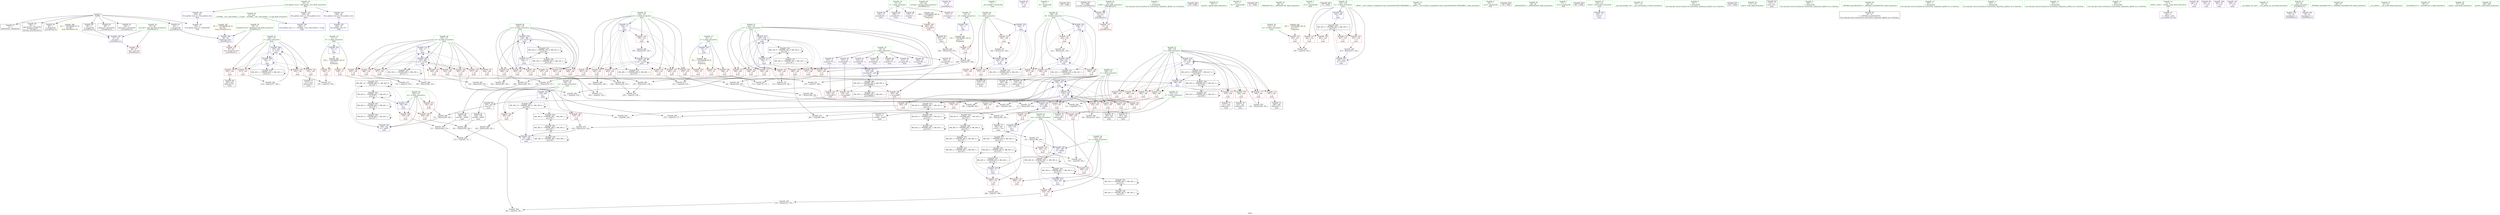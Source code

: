digraph "SVFG" {
	label="SVFG";

	Node0x5635e22a5810 [shape=record,color=grey,label="{NodeID: 0\nNullPtr}"];
	Node0x5635e22a5810 -> Node0x5635e22da4e0[style=solid];
	Node0x5635e22a5810 -> Node0x5635e22da5b0[style=solid];
	Node0x5635e22a5810 -> Node0x5635e22da680[style=solid];
	Node0x5635e22a5810 -> Node0x5635e22da750[style=solid];
	Node0x5635e22a5810 -> Node0x5635e22da820[style=solid];
	Node0x5635e22a5810 -> Node0x5635e22da8f0[style=solid];
	Node0x5635e22a5810 -> Node0x5635e22da9c0[style=solid];
	Node0x5635e22a5810 -> Node0x5635e22dc8d0[style=solid];
	Node0x5635e22e9140 [shape=record,color=grey,label="{NodeID: 277\n307 = Binary(306, 305, )\n}"];
	Node0x5635e22e9140 -> Node0x5635e22ddbb0[style=solid];
	Node0x5635e22dc630 [shape=record,color=blue,label="{NodeID: 194\n15\<--11\nd\<--\nGlob }"];
	Node0x5635e22dc630 -> Node0x5635e2314250[style=dashed];
	Node0x5635e22d9fd0 [shape=record,color=red,label="{NodeID: 111\n236\<--13\n\<--w\nmain\n}"];
	Node0x5635e22d9fd0 -> Node0x5635e22ec8c0[style=solid];
	Node0x5635e22b9e20 [shape=record,color=green,label="{NodeID: 28\n65\<--66\nref.tmp\<--ref.tmp_field_insensitive\n_Z3strB5cxx11i\n}"];
	Node0x5635e22ebb40 [shape=record,color=grey,label="{NodeID: 305\n259 = cmp(255, 258, )\n}"];
	Node0x5635e22ddd50 [shape=record,color=blue,label="{NodeID: 222\n146\<--331\nm\<--add75\nmain\n}"];
	Node0x5635e22ddd50 -> Node0x5635e22fb370[style=dashed];
	Node0x5635e22df7a0 [shape=record,color=red,label="{NodeID: 139\n285\<--134\n\<--y2\nmain\n}"];
	Node0x5635e22df7a0 -> Node0x5635e22eb6c0[style=solid];
	Node0x5635e22da450 [shape=record,color=green,label="{NodeID: 56\n31\<--424\n_GLOBAL__sub_I_Burunduk1_1_0.cpp\<--_GLOBAL__sub_I_Burunduk1_1_0.cpp_field_insensitive\n}"];
	Node0x5635e22da450 -> Node0x5635e22dc7d0[style=solid];
	Node0x5635e22fd570 [shape=record,color=black,label="{NodeID: 333\nMR_26V_2 = PHI(MR_26V_4, MR_26V_1, )\npts\{133 \}\n}"];
	Node0x5635e22fd570 -> Node0x5635e22dd390[style=dashed];
	Node0x5635e22e0e60 [shape=record,color=red,label="{NodeID: 167\n330\<--146\n\<--m\nmain\n}"];
	Node0x5635e22e0e60 -> Node0x5635e22e83c0[style=solid];
	Node0x5635e22dbad0 [shape=record,color=purple,label="{NodeID: 84\n74\<--8\n\<--.str\n_Z3strB5cxx11i\n}"];
	Node0x5635e22cc8e0 [shape=record,color=green,label="{NodeID: 1\n7\<--1\n__dso_handle\<--dummyObj\nGlob }"];
	Node0x5635e22e92c0 [shape=record,color=grey,label="{NodeID: 278\n354 = Binary(353, 355, )\n}"];
	Node0x5635e22e92c0 -> Node0x5635e22ebcc0[style=solid];
	Node0x5635e22dc700 [shape=record,color=blue,label="{NodeID: 195\n428\<--30\nllvm.global_ctors_0\<--\nGlob }"];
	Node0x5635e22da0a0 [shape=record,color=red,label="{NodeID: 112\n197\<--15\n\<--d\nmain\n}"];
	Node0x5635e22da0a0 -> Node0x5635e22eac40[style=solid];
	Node0x5635e22b9ef0 [shape=record,color=green,label="{NodeID: 29\n67\<--68\nexn.slot\<--exn.slot_field_insensitive\n_Z3strB5cxx11i\n}"];
	Node0x5635e22b9ef0 -> Node0x5635e22da240[style=solid];
	Node0x5635e22b9ef0 -> Node0x5635e22dcaa0[style=solid];
	Node0x5635e22ebcc0 [shape=record,color=grey,label="{NodeID: 306\n362 = cmp(354, 361, )\n}"];
	Node0x5635e22dde20 [shape=record,color=blue,label="{NodeID: 223\n150\<--336\nx\<--inc78\nmain\n}"];
	Node0x5635e22dde20 -> Node0x5635e22e1750[style=dashed];
	Node0x5635e22dde20 -> Node0x5635e22e1820[style=dashed];
	Node0x5635e22dde20 -> Node0x5635e22e18f0[style=dashed];
	Node0x5635e22dde20 -> Node0x5635e22e19c0[style=dashed];
	Node0x5635e22dde20 -> Node0x5635e22e1a90[style=dashed];
	Node0x5635e22dde20 -> Node0x5635e22e1b60[style=dashed];
	Node0x5635e22dde20 -> Node0x5635e22e1c30[style=dashed];
	Node0x5635e22dde20 -> Node0x5635e22e1d00[style=dashed];
	Node0x5635e22dde20 -> Node0x5635e22ddae0[style=dashed];
	Node0x5635e22dde20 -> Node0x5635e22dde20[style=dashed];
	Node0x5635e22dde20 -> Node0x5635e22f9f70[style=dashed];
	Node0x5635e22df870 [shape=record,color=red,label="{NodeID: 140\n367\<--134\n\<--y2\nmain\n}"];
	Node0x5635e22df870 -> Node0x5635e22e8cc0[style=solid];
	Node0x5635e22da4e0 [shape=record,color=black,label="{NodeID: 57\n2\<--3\ndummyVal\<--dummyVal\n}"];
	Node0x5635e22fda70 [shape=record,color=black,label="{NodeID: 334\nMR_28V_2 = PHI(MR_28V_4, MR_28V_1, )\npts\{135 \}\n}"];
	Node0x5635e22fda70 -> Node0x5635e22dd460[style=dashed];
	Node0x5635e22e0f30 [shape=record,color=red,label="{NodeID: 168\n360\<--146\n\<--m\nmain\n}"];
	Node0x5635e22e0f30 -> Node0x5635e22e95c0[style=solid];
	Node0x5635e22dbba0 [shape=record,color=purple,label="{NodeID: 85\n155\<--8\n\<--.str\nmain\n}"];
	Node0x5635e22cf490 [shape=record,color=green,label="{NodeID: 2\n8\<--1\n.str\<--dummyObj\nGlob }"];
	Node0x5635e232d690 [shape=record,color=black,label="{NodeID: 445\n167 = PHI()\n}"];
	Node0x5635e22e9440 [shape=record,color=grey,label="{NodeID: 279\n358 = Binary(356, 357, )\n}"];
	Node0x5635e22e9440 -> Node0x5635e22db860[style=solid];
	Node0x5635e22dc7d0 [shape=record,color=blue,label="{NodeID: 196\n429\<--31\nllvm.global_ctors_1\<--_GLOBAL__sub_I_Burunduk1_1_0.cpp\nGlob }"];
	Node0x5635e22da170 [shape=record,color=red,label="{NodeID: 113\n73\<--61\n\<--i.addr\n_Z3strB5cxx11i\n}"];
	Node0x5635e22b9fc0 [shape=record,color=green,label="{NodeID: 30\n69\<--70\nehselector.slot\<--ehselector.slot_field_insensitive\n_Z3strB5cxx11i\n}"];
	Node0x5635e22b9fc0 -> Node0x5635e22da310[style=solid];
	Node0x5635e22b9fc0 -> Node0x5635e22dcb70[style=solid];
	Node0x5635e22ebe40 [shape=record,color=grey,label="{NodeID: 307\n290 = cmp(288, 289, )\n}"];
	Node0x5635e22ddef0 [shape=record,color=blue,label="{NodeID: 224\n148\<--341\ny\<--inc81\nmain\n}"];
	Node0x5635e22ddef0 -> Node0x5635e22e10d0[style=dashed];
	Node0x5635e22ddef0 -> Node0x5635e22e11a0[style=dashed];
	Node0x5635e22ddef0 -> Node0x5635e22e1270[style=dashed];
	Node0x5635e22ddef0 -> Node0x5635e22e1340[style=dashed];
	Node0x5635e22ddef0 -> Node0x5635e22e1410[style=dashed];
	Node0x5635e22ddef0 -> Node0x5635e22e14e0[style=dashed];
	Node0x5635e22ddef0 -> Node0x5635e22e15b0[style=dashed];
	Node0x5635e22ddef0 -> Node0x5635e22e1680[style=dashed];
	Node0x5635e22ddef0 -> Node0x5635e22ddef0[style=dashed];
	Node0x5635e22ddef0 -> Node0x5635e22f9a70[style=dashed];
	Node0x5635e22df940 [shape=record,color=red,label="{NodeID: 141\n393\<--134\n\<--y2\nmain\n}"];
	Node0x5635e22df940 -> Node0x5635e22e9d40[style=solid];
	Node0x5635e22da5b0 [shape=record,color=black,label="{NodeID: 58\n59\<--3\nagg.result\<--dummyVal\n_Z3strB5cxx11i\n0th arg _Z3strB5cxx11i }"];
	Node0x5635e2315210 [shape=record,color=yellow,style=double,label="{NodeID: 418\n48V_1 = ENCHI(MR_48V_0)\npts\{180000 \}\nFun[main]}"];
	Node0x5635e2315210 -> Node0x5635e22e1f70[style=dashed];
	Node0x5635e22fdf70 [shape=record,color=black,label="{NodeID: 335\nMR_30V_2 = PHI(MR_30V_3, MR_30V_1, )\npts\{137 \}\n}"];
	Node0x5635e22fdf70 -> Node0x5635e22dd530[style=dashed];
	Node0x5635e22fdf70 -> Node0x5635e22fdf70[style=dashed];
	Node0x5635e22e1000 [shape=record,color=red,label="{NodeID: 169\n370\<--146\n\<--m\nmain\n}"];
	Node0x5635e22e1000 -> Node0x5635e22e8fc0[style=solid];
	Node0x5635e22dbc70 [shape=record,color=purple,label="{NodeID: 86\n176\<--17\narrayidx\<--s\nmain\n}"];
	Node0x5635e22d1a00 [shape=record,color=green,label="{NodeID: 3\n11\<--1\n\<--dummyObj\nCan only get source location for instruction, argument, global var or function.}"];
	Node0x5635e232d790 [shape=record,color=black,label="{NodeID: 446\n156 = PHI()\n}"];
	Node0x5635e22e95c0 [shape=record,color=grey,label="{NodeID: 280\n361 = Binary(359, 360, )\n}"];
	Node0x5635e22e95c0 -> Node0x5635e22ebcc0[style=solid];
	Node0x5635e22dc8d0 [shape=record,color=blue, style = dotted,label="{NodeID: 197\n430\<--3\nllvm.global_ctors_2\<--dummyVal\nGlob }"];
	Node0x5635e22da240 [shape=record,color=red,label="{NodeID: 114\n96\<--67\nexn\<--exn.slot\n_Z3strB5cxx11i\n}"];
	Node0x5635e22ba090 [shape=record,color=green,label="{NodeID: 31\n76\<--77\nsprintf\<--sprintf_field_insensitive\n}"];
	Node0x5635e22ebfc0 [shape=record,color=grey,label="{NodeID: 308\n398 = cmp(397, 399, )\n}"];
	Node0x5635e22ddfc0 [shape=record,color=blue,label="{NodeID: 225\n152\<--347\nS\<--add84\nmain\n}"];
	Node0x5635e22ddfc0 -> Node0x5635e22e1dd0[style=dashed];
	Node0x5635e22ddfc0 -> Node0x5635e22e1ea0[style=dashed];
	Node0x5635e22ddfc0 -> Node0x5635e22fa470[style=dashed];
	Node0x5635e22dfa10 [shape=record,color=red,label="{NodeID: 142\n235\<--136\n\<--x2\nmain\n}"];
	Node0x5635e22dfa10 -> Node0x5635e22ec8c0[style=solid];
	Node0x5635e22da680 [shape=record,color=black,label="{NodeID: 59\n89\<--3\n\<--dummyVal\n_Z3strB5cxx11i\n}"];
	Node0x5635e22fe470 [shape=record,color=black,label="{NodeID: 336\nMR_32V_2 = PHI(MR_32V_3, MR_32V_1, )\npts\{139 \}\n}"];
	Node0x5635e22fe470 -> Node0x5635e22fe470[style=dashed];
	Node0x5635e22fe470 -> Node0x5635e2303970[style=dashed];
	Node0x5635e22e10d0 [shape=record,color=red,label="{NodeID: 170\n269\<--148\n\<--y\nmain\n}"];
	Node0x5635e22e10d0 -> Node0x5635e22eadc0[style=solid];
	Node0x5635e22dbd40 [shape=record,color=purple,label="{NodeID: 87\n177\<--17\narraydecay\<--s\nmain\n}"];
	Node0x5635e22a5660 [shape=record,color=green,label="{NodeID: 4\n21\<--1\n.str.1\<--dummyObj\nGlob }"];
	Node0x5635e232d890 [shape=record,color=black,label="{NodeID: 447\n41 = PHI()\n}"];
	Node0x5635e22e9740 [shape=record,color=grey,label="{NodeID: 281\n258 = Binary(256, 257, )\n}"];
	Node0x5635e22e9740 -> Node0x5635e22ebb40[style=solid];
	Node0x5635e22dc9d0 [shape=record,color=blue,label="{NodeID: 198\n61\<--60\ni.addr\<--i\n_Z3strB5cxx11i\n}"];
	Node0x5635e22dc9d0 -> Node0x5635e22da170[style=dashed];
	Node0x5635e22da310 [shape=record,color=red,label="{NodeID: 115\n97\<--69\nsel\<--ehselector.slot\n_Z3strB5cxx11i\n}"];
	Node0x5635e22ba160 [shape=record,color=green,label="{NodeID: 32\n80\<--81\n_ZNSaIcEC1Ev\<--_ZNSaIcEC1Ev_field_insensitive\n}"];
	Node0x5635e22ec140 [shape=record,color=grey,label="{NodeID: 309\n251 = cmp(248, 250, )\n}"];
	Node0x5635e22de090 [shape=record,color=blue,label="{NodeID: 226\n132\<--374\nma\<--\nmain\n}"];
	Node0x5635e22de090 -> Node0x5635e22f8170[style=dashed];
	Node0x5635e22dfae0 [shape=record,color=red,label="{NodeID: 143\n249\<--136\n\<--x2\nmain\n}"];
	Node0x5635e22dfae0 -> Node0x5635e22e9a40[style=solid];
	Node0x5635e22da750 [shape=record,color=black,label="{NodeID: 60\n90\<--3\n\<--dummyVal\n_Z3strB5cxx11i\n}"];
	Node0x5635e22da750 -> Node0x5635e22dcaa0[style=solid];
	Node0x5635e22fe970 [shape=record,color=black,label="{NodeID: 337\nMR_34V_2 = PHI(MR_34V_3, MR_34V_1, )\npts\{141 \}\n}"];
	Node0x5635e22fe970 -> Node0x5635e22fe970[style=dashed];
	Node0x5635e22fe970 -> Node0x5635e2303e70[style=dashed];
	Node0x5635e22e11a0 [shape=record,color=red,label="{NodeID: 171\n280\<--148\n\<--y\nmain\n}"];
	Node0x5635e22e11a0 -> Node0x5635e22eb0c0[style=solid];
	Node0x5635e22dbe10 [shape=record,color=purple,label="{NodeID: 88\n200\<--17\narrayidx14\<--s\nmain\n}"];
	Node0x5635e22a5750 [shape=record,color=green,label="{NodeID: 5\n23\<--1\n.str.2\<--dummyObj\nGlob }"];
	Node0x5635e232d990 [shape=record,color=black,label="{NodeID: 448\n75 = PHI()\n}"];
	Node0x5635e22e98c0 [shape=record,color=grey,label="{NodeID: 282\n218 = Binary(217, 160, )\n}"];
	Node0x5635e22e98c0 -> Node0x5635e22dd1f0[style=solid];
	Node0x5635e22dcaa0 [shape=record,color=blue,label="{NodeID: 199\n67\<--90\nexn.slot\<--\n_Z3strB5cxx11i\n}"];
	Node0x5635e22dcaa0 -> Node0x5635e22da240[style=dashed];
	Node0x5635e22de4f0 [shape=record,color=red,label="{NodeID: 116\n163\<--122\n\<--tn\nmain\n}"];
	Node0x5635e22de4f0 -> Node0x5635e22eb240[style=solid];
	Node0x5635e22ba230 [shape=record,color=green,label="{NodeID: 33\n83\<--84\n_ZNSt7__cxx1112basic_stringIcSt11char_traitsIcESaIcEEC1EPKcRKS3_\<--_ZNSt7__cxx1112basic_stringIcSt11char_traitsIcESaIcEEC1EPKcRKS3__field_insensitive\n}"];
	Node0x5635e22ec2c0 [shape=record,color=grey,label="{NodeID: 310\n351 = cmp(349, 350, )\n}"];
	Node0x5635e22de160 [shape=record,color=blue,label="{NodeID: 227\n140\<--379\nx1\<--inc100\nmain\n}"];
	Node0x5635e22de160 -> Node0x5635e22e0570[style=dashed];
	Node0x5635e22de160 -> Node0x5635e22e0640[style=dashed];
	Node0x5635e22de160 -> Node0x5635e22e0710[style=dashed];
	Node0x5635e22de160 -> Node0x5635e22e07e0[style=dashed];
	Node0x5635e22de160 -> Node0x5635e22e08b0[style=dashed];
	Node0x5635e22de160 -> Node0x5635e22e0980[style=dashed];
	Node0x5635e22de160 -> Node0x5635e22e0a50[style=dashed];
	Node0x5635e22de160 -> Node0x5635e22dd6d0[style=dashed];
	Node0x5635e22de160 -> Node0x5635e22de160[style=dashed];
	Node0x5635e22de160 -> Node0x5635e2303e70[style=dashed];
	Node0x5635e22dfbb0 [shape=record,color=red,label="{NodeID: 144\n253\<--136\n\<--x2\nmain\n}"];
	Node0x5635e22dfbb0 -> Node0x5635e22e9bc0[style=solid];
	Node0x5635e22da820 [shape=record,color=black,label="{NodeID: 61\n92\<--3\n\<--dummyVal\n_Z3strB5cxx11i\n}"];
	Node0x5635e22da820 -> Node0x5635e22dcb70[style=solid];
	Node0x5635e22fee70 [shape=record,color=black,label="{NodeID: 338\nMR_36V_2 = PHI(MR_36V_3, MR_36V_1, )\npts\{143 \}\n}"];
	Node0x5635e22fee70 -> Node0x5635e22fee70[style=dashed];
	Node0x5635e22fee70 -> Node0x5635e2304370[style=dashed];
	Node0x5635e22e1270 [shape=record,color=red,label="{NodeID: 172\n284\<--148\n\<--y\nmain\n}"];
	Node0x5635e22e1270 -> Node0x5635e22eb6c0[style=solid];
	Node0x5635e22dbee0 [shape=record,color=purple,label="{NodeID: 89\n203\<--17\narrayidx16\<--s\nmain\n}"];
	Node0x5635e22dbee0 -> Node0x5635e22e1f70[style=solid];
	Node0x5635e22a5900 [shape=record,color=green,label="{NodeID: 6\n25\<--1\n.str.3\<--dummyObj\nGlob }"];
	Node0x5635e232da90 [shape=record,color=black,label="{NodeID: 449\n179 = PHI()\n}"];
	Node0x5635e22e9a40 [shape=record,color=grey,label="{NodeID: 283\n250 = Binary(249, 160, )\n}"];
	Node0x5635e22e9a40 -> Node0x5635e22ec140[style=solid];
	Node0x5635e22dcb70 [shape=record,color=blue,label="{NodeID: 200\n69\<--92\nehselector.slot\<--\n_Z3strB5cxx11i\n}"];
	Node0x5635e22dcb70 -> Node0x5635e22da310[style=dashed];
	Node0x5635e22de5c0 [shape=record,color=red,label="{NodeID: 117\n162\<--124\n\<--tt\nmain\n}"];
	Node0x5635e22de5c0 -> Node0x5635e22eb240[style=solid];
	Node0x5635e22b87c0 [shape=record,color=green,label="{NodeID: 34\n86\<--87\n_ZNSaIcED1Ev\<--_ZNSaIcED1Ev_field_insensitive\n}"];
	Node0x5635e2312e80 [shape=record,color=black,label="{NodeID: 394\nMR_46V_5 = PHI(MR_46V_6, MR_46V_4, )\npts\{153 \}\n}"];
	Node0x5635e2312e80 -> Node0x5635e22fa470[style=dashed];
	Node0x5635e2312e80 -> Node0x5635e22fc360[style=dashed];
	Node0x5635e2312e80 -> Node0x5635e2312e80[style=dashed];
	Node0x5635e22ec440 [shape=record,color=grey,label="{NodeID: 311\n244 = cmp(241, 243, )\n}"];
	Node0x5635e22de230 [shape=record,color=blue,label="{NodeID: 228\n138\<--384\ny1\<--inc103\nmain\n}"];
	Node0x5635e22de230 -> Node0x5635e22e0090[style=dashed];
	Node0x5635e22de230 -> Node0x5635e22e0160[style=dashed];
	Node0x5635e22de230 -> Node0x5635e22e0230[style=dashed];
	Node0x5635e22de230 -> Node0x5635e22e0300[style=dashed];
	Node0x5635e22de230 -> Node0x5635e22e03d0[style=dashed];
	Node0x5635e22de230 -> Node0x5635e22e04a0[style=dashed];
	Node0x5635e22de230 -> Node0x5635e22de230[style=dashed];
	Node0x5635e22de230 -> Node0x5635e2303970[style=dashed];
	Node0x5635e22dfc80 [shape=record,color=red,label="{NodeID: 145\n277\<--136\n\<--x2\nmain\n}"];
	Node0x5635e22dfc80 -> Node0x5635e22eb3c0[style=solid];
	Node0x5635e22da8f0 [shape=record,color=black,label="{NodeID: 62\n98\<--3\nlpad.val\<--dummyVal\n_Z3strB5cxx11i\n}"];
	Node0x5635e22ff370 [shape=record,color=black,label="{NodeID: 339\nMR_38V_2 = PHI(MR_38V_3, MR_38V_1, )\npts\{145 \}\n}"];
	Node0x5635e22ff370 -> Node0x5635e22ff370[style=dashed];
	Node0x5635e22ff370 -> Node0x5635e2304870[style=dashed];
	Node0x5635e22e1340 [shape=record,color=red,label="{NodeID: 173\n297\<--148\n\<--y\nmain\n}"];
	Node0x5635e22e1340 -> Node0x5635e22db110[style=solid];
	Node0x5635e22dbfb0 [shape=record,color=purple,label="{NodeID: 90\n211\<--19\narrayidx18\<--a\nmain\n}"];
	Node0x5635e22b76c0 [shape=record,color=green,label="{NodeID: 7\n27\<--1\n.str.4\<--dummyObj\nGlob }"];
	Node0x5635e232db90 [shape=record,color=black,label="{NodeID: 450\n403 = PHI()\n}"];
	Node0x5635e22e9bc0 [shape=record,color=grey,label="{NodeID: 284\n255 = Binary(253, 254, )\n}"];
	Node0x5635e22e9bc0 -> Node0x5635e22ebb40[style=solid];
	Node0x5635e22dcc40 [shape=record,color=blue,label="{NodeID: 201\n120\<--11\nretval\<--\nmain\n}"];
	Node0x5635e22de690 [shape=record,color=red,label="{NodeID: 118\n401\<--124\n\<--tt\nmain\n}"];
	Node0x5635e22b8850 [shape=record,color=green,label="{NodeID: 35\n111\<--112\n__gxx_personality_v0\<--__gxx_personality_v0_field_insensitive\n}"];
	Node0x5635e22ec5c0 [shape=record,color=grey,label="{NodeID: 312\n195 = cmp(193, 194, )\n}"];
	Node0x5635e22de300 [shape=record,color=blue,label="{NodeID: 229\n136\<--389\nx2\<--inc106\nmain\n}"];
	Node0x5635e22de300 -> Node0x5635e22dfa10[style=dashed];
	Node0x5635e22de300 -> Node0x5635e22dfae0[style=dashed];
	Node0x5635e22de300 -> Node0x5635e22dfbb0[style=dashed];
	Node0x5635e22de300 -> Node0x5635e22dfc80[style=dashed];
	Node0x5635e22de300 -> Node0x5635e22dfd50[style=dashed];
	Node0x5635e22de300 -> Node0x5635e22dfe20[style=dashed];
	Node0x5635e22de300 -> Node0x5635e22dfef0[style=dashed];
	Node0x5635e22de300 -> Node0x5635e22dffc0[style=dashed];
	Node0x5635e22de300 -> Node0x5635e22dd530[style=dashed];
	Node0x5635e22de300 -> Node0x5635e22de300[style=dashed];
	Node0x5635e22de300 -> Node0x5635e22fdf70[style=dashed];
	Node0x5635e22dfd50 [shape=record,color=red,label="{NodeID: 146\n293\<--136\n\<--x2\nmain\n}"];
	Node0x5635e22dfd50 -> Node0x5635e22eb840[style=solid];
	Node0x5635e22da9c0 [shape=record,color=black,label="{NodeID: 63\n99\<--3\nlpad.val2\<--dummyVal\n_Z3strB5cxx11i\n}"];
	Node0x5635e22ff870 [shape=record,color=black,label="{NodeID: 340\nMR_40V_2 = PHI(MR_40V_3, MR_40V_1, )\npts\{147 \}\n}"];
	Node0x5635e22ff870 -> Node0x5635e22ff870[style=dashed];
	Node0x5635e22ff870 -> Node0x5635e2304d70[style=dashed];
	Node0x5635e22e1410 [shape=record,color=red,label="{NodeID: 174\n309\<--148\n\<--y\nmain\n}"];
	Node0x5635e22e1410 -> Node0x5635e22e8b40[style=solid];
	Node0x5635e22dc080 [shape=record,color=purple,label="{NodeID: 91\n214\<--19\narrayidx20\<--a\nmain\n}"];
	Node0x5635e22dc080 -> Node0x5635e22dd120[style=solid];
	Node0x5635e22b68e0 [shape=record,color=green,label="{NodeID: 8\n30\<--1\n\<--dummyObj\nCan only get source location for instruction, argument, global var or function.}"];
	Node0x5635e232dc90 [shape=record,color=black,label="{NodeID: 451\n410 = PHI()\n}"];
	Node0x5635e22e9d40 [shape=record,color=grey,label="{NodeID: 285\n394 = Binary(393, 160, )\n}"];
	Node0x5635e22e9d40 -> Node0x5635e22de3d0[style=solid];
	Node0x5635e22dcd10 [shape=record,color=blue,label="{NodeID: 202\n124\<--160\ntt\<--\nmain\n}"];
	Node0x5635e22dcd10 -> Node0x5635e22fc580[style=dashed];
	Node0x5635e22de760 [shape=record,color=red,label="{NodeID: 119\n407\<--124\n\<--tt\nmain\n}"];
	Node0x5635e22b8920 [shape=record,color=green,label="{NodeID: 36\n117\<--118\nmain\<--main_field_insensitive\n}"];
	Node0x5635e2313ea0 [shape=record,color=yellow,style=double,label="{NodeID: 396\n4V_1 = ENCHI(MR_4V_0)\npts\{68 \}\nFun[_Z3strB5cxx11i]}"];
	Node0x5635e2313ea0 -> Node0x5635e22dcaa0[style=dashed];
	Node0x5635e22ec740 [shape=record,color=grey,label="{NodeID: 313\n231 = cmp(229, 230, )\n}"];
	Node0x5635e22de3d0 [shape=record,color=blue,label="{NodeID: 230\n134\<--394\ny2\<--inc109\nmain\n}"];
	Node0x5635e22de3d0 -> Node0x5635e22df460[style=dashed];
	Node0x5635e22de3d0 -> Node0x5635e22df530[style=dashed];
	Node0x5635e22de3d0 -> Node0x5635e22df600[style=dashed];
	Node0x5635e22de3d0 -> Node0x5635e22df6d0[style=dashed];
	Node0x5635e22de3d0 -> Node0x5635e22df7a0[style=dashed];
	Node0x5635e22de3d0 -> Node0x5635e22df870[style=dashed];
	Node0x5635e22de3d0 -> Node0x5635e22df940[style=dashed];
	Node0x5635e22de3d0 -> Node0x5635e22de3d0[style=dashed];
	Node0x5635e22de3d0 -> Node0x5635e22fda70[style=dashed];
	Node0x5635e22dfe20 [shape=record,color=red,label="{NodeID: 147\n344\<--136\n\<--x2\nmain\n}"];
	Node0x5635e22dfe20 -> Node0x5635e22ea040[style=solid];
	Node0x5635e22daa90 [shape=record,color=black,label="{NodeID: 64\n119\<--11\nmain_ret\<--\nmain\n}"];
	Node0x5635e22ffd70 [shape=record,color=black,label="{NodeID: 341\nMR_42V_2 = PHI(MR_42V_3, MR_42V_1, )\npts\{149 \}\n}"];
	Node0x5635e22ffd70 -> Node0x5635e22ffd70[style=dashed];
	Node0x5635e22ffd70 -> Node0x5635e2305270[style=dashed];
	Node0x5635e22e14e0 [shape=record,color=red,label="{NodeID: 175\n310\<--148\n\<--y\nmain\n}"];
	Node0x5635e22e14e0 -> Node0x5635e22db380[style=solid];
	Node0x5635e22dc150 [shape=record,color=purple,label="{NodeID: 92\n299\<--19\narrayidx58\<--a\nmain\n}"];
	Node0x5635e22b79f0 [shape=record,color=green,label="{NodeID: 9\n160\<--1\n\<--dummyObj\nCan only get source location for instruction, argument, global var or function.}"];
	Node0x5635e232dd90 [shape=record,color=black,label="{NodeID: 452\n60 = PHI()\n1st arg _Z3strB5cxx11i }"];
	Node0x5635e232dd90 -> Node0x5635e22dc9d0[style=solid];
	Node0x5635e22e9ec0 [shape=record,color=grey,label="{NodeID: 286\n347 = Binary(346, 160, )\n}"];
	Node0x5635e22e9ec0 -> Node0x5635e22ddfc0[style=solid];
	Node0x5635e22dcde0 [shape=record,color=blue,label="{NodeID: 203\n126\<--11\ni\<--\nmain\n}"];
	Node0x5635e22dcde0 -> Node0x5635e22de900[style=dashed];
	Node0x5635e22dcde0 -> Node0x5635e22de9d0[style=dashed];
	Node0x5635e22dcde0 -> Node0x5635e22deaa0[style=dashed];
	Node0x5635e22dcde0 -> Node0x5635e22dceb0[style=dashed];
	Node0x5635e22dcde0 -> Node0x5635e22fc670[style=dashed];
	Node0x5635e22de830 [shape=record,color=red,label="{NodeID: 120\n413\<--124\n\<--tt\nmain\n}"];
	Node0x5635e22de830 -> Node0x5635e22ea4c0[style=solid];
	Node0x5635e22b89f0 [shape=record,color=green,label="{NodeID: 37\n120\<--121\nretval\<--retval_field_insensitive\nmain\n}"];
	Node0x5635e22b89f0 -> Node0x5635e22dcc40[style=solid];
	Node0x5635e2313f80 [shape=record,color=yellow,style=double,label="{NodeID: 397\n6V_1 = ENCHI(MR_6V_0)\npts\{70 \}\nFun[_Z3strB5cxx11i]}"];
	Node0x5635e2313f80 -> Node0x5635e22dcb70[style=dashed];
	Node0x5635e22ec8c0 [shape=record,color=grey,label="{NodeID: 314\n237 = cmp(235, 236, )\n}"];
	Node0x5635e22e62d0 [shape=record,color=blue,label="{NodeID: 231\n124\<--414\ntt\<--inc117\nmain\n}"];
	Node0x5635e22e62d0 -> Node0x5635e22fc580[style=dashed];
	Node0x5635e22dfef0 [shape=record,color=red,label="{NodeID: 148\n357\<--136\n\<--x2\nmain\n}"];
	Node0x5635e22dfef0 -> Node0x5635e22e9440[style=solid];
	Node0x5635e22dab60 [shape=record,color=black,label="{NodeID: 65\n42\<--43\n\<--_ZNSt8ios_base4InitD1Ev\nCan only get source location for instruction, argument, global var or function.}"];
	Node0x5635e2300270 [shape=record,color=black,label="{NodeID: 342\nMR_44V_2 = PHI(MR_44V_3, MR_44V_1, )\npts\{151 \}\n}"];
	Node0x5635e2300270 -> Node0x5635e2300270[style=dashed];
	Node0x5635e2300270 -> Node0x5635e2305770[style=dashed];
	Node0x5635e22e15b0 [shape=record,color=red,label="{NodeID: 176\n322\<--148\n\<--y\nmain\n}"];
	Node0x5635e22e15b0 -> Node0x5635e22db5f0[style=solid];
	Node0x5635e22dc220 [shape=record,color=purple,label="{NodeID: 93\n302\<--19\narrayidx60\<--a\nmain\n}"];
	Node0x5635e22dc220 -> Node0x5635e22e2040[style=solid];
	Node0x5635e22b7ac0 [shape=record,color=green,label="{NodeID: 10\n207\<--1\n\<--dummyObj\nCan only get source location for instruction, argument, global var or function.}"];
	Node0x5635e22ea040 [shape=record,color=grey,label="{NodeID: 287\n346 = Binary(344, 345, )\n}"];
	Node0x5635e22ea040 -> Node0x5635e22e9ec0[style=solid];
	Node0x5635e22dceb0 [shape=record,color=blue,label="{NodeID: 204\n126\<--182\ni\<--inc\nmain\n}"];
	Node0x5635e22dceb0 -> Node0x5635e22de900[style=dashed];
	Node0x5635e22dceb0 -> Node0x5635e22de9d0[style=dashed];
	Node0x5635e22dceb0 -> Node0x5635e22deaa0[style=dashed];
	Node0x5635e22dceb0 -> Node0x5635e22dceb0[style=dashed];
	Node0x5635e22dceb0 -> Node0x5635e22fc670[style=dashed];
	Node0x5635e22de900 [shape=record,color=red,label="{NodeID: 121\n170\<--126\n\<--i\nmain\n}"];
	Node0x5635e22de900 -> Node0x5635e22eaf40[style=solid];
	Node0x5635e22b8ac0 [shape=record,color=green,label="{NodeID: 38\n122\<--123\ntn\<--tn_field_insensitive\nmain\n}"];
	Node0x5635e22b8ac0 -> Node0x5635e22de4f0[style=solid];
	Node0x5635e2314060 [shape=record,color=yellow,style=double,label="{NodeID: 398\n8V_1 = ENCHI(MR_8V_0)\npts\{12 \}\nFun[main]}"];
	Node0x5635e2314060 -> Node0x5635e22d9c90[style=dashed];
	Node0x5635e2314060 -> Node0x5635e22d9d60[style=dashed];
	Node0x5635e2314060 -> Node0x5635e22d9e30[style=dashed];
	Node0x5635e22dffc0 [shape=record,color=red,label="{NodeID: 149\n388\<--136\n\<--x2\nmain\n}"];
	Node0x5635e22dffc0 -> Node0x5635e22ea1c0[style=solid];
	Node0x5635e22dac30 [shape=record,color=black,label="{NodeID: 66\n175\<--174\nidxprom\<--\nmain\n}"];
	Node0x5635e2300770 [shape=record,color=black,label="{NodeID: 343\nMR_46V_2 = PHI(MR_46V_3, MR_46V_1, )\npts\{153 \}\n}"];
	Node0x5635e2300770 -> Node0x5635e22fc360[style=dashed];
	Node0x5635e22e1680 [shape=record,color=red,label="{NodeID: 177\n340\<--148\n\<--y\nmain\n}"];
	Node0x5635e22e1680 -> Node0x5635e22ea940[style=solid];
	Node0x5635e22dc2f0 [shape=record,color=purple,label="{NodeID: 94\n312\<--19\narrayidx64\<--a\nmain\n}"];
	Node0x5635e22b6a00 [shape=record,color=green,label="{NodeID: 11\n263\<--1\n\<--dummyObj\nCan only get source location for instruction, argument, global var or function.}"];
	Node0x5635e22ea1c0 [shape=record,color=grey,label="{NodeID: 288\n389 = Binary(388, 160, )\n}"];
	Node0x5635e22ea1c0 -> Node0x5635e22de300[style=solid];
	Node0x5635e22dcf80 [shape=record,color=blue,label="{NodeID: 205\n128\<--11\ni6\<--\nmain\n}"];
	Node0x5635e22dcf80 -> Node0x5635e22deb70[style=dashed];
	Node0x5635e22dcf80 -> Node0x5635e22dec40[style=dashed];
	Node0x5635e22dcf80 -> Node0x5635e22ded10[style=dashed];
	Node0x5635e22dcf80 -> Node0x5635e22dede0[style=dashed];
	Node0x5635e22dcf80 -> Node0x5635e22dd2c0[style=dashed];
	Node0x5635e22dcf80 -> Node0x5635e22fcb70[style=dashed];
	Node0x5635e22de9d0 [shape=record,color=red,label="{NodeID: 122\n174\<--126\n\<--i\nmain\n}"];
	Node0x5635e22de9d0 -> Node0x5635e22dac30[style=solid];
	Node0x5635e22b8b90 [shape=record,color=green,label="{NodeID: 39\n124\<--125\ntt\<--tt_field_insensitive\nmain\n}"];
	Node0x5635e22b8b90 -> Node0x5635e22de5c0[style=solid];
	Node0x5635e22b8b90 -> Node0x5635e22de690[style=solid];
	Node0x5635e22b8b90 -> Node0x5635e22de760[style=solid];
	Node0x5635e22b8b90 -> Node0x5635e22de830[style=solid];
	Node0x5635e22b8b90 -> Node0x5635e22dcd10[style=solid];
	Node0x5635e22b8b90 -> Node0x5635e22e62d0[style=solid];
	Node0x5635e2314170 [shape=record,color=yellow,style=double,label="{NodeID: 399\n10V_1 = ENCHI(MR_10V_0)\npts\{14 \}\nFun[main]}"];
	Node0x5635e2314170 -> Node0x5635e22d9f00[style=dashed];
	Node0x5635e2314170 -> Node0x5635e22d9fd0[style=dashed];
	Node0x5635e22e0090 [shape=record,color=red,label="{NodeID: 150\n241\<--138\n\<--y1\nmain\n}"];
	Node0x5635e22e0090 -> Node0x5635e22ec440[style=solid];
	Node0x5635e22dad00 [shape=record,color=black,label="{NodeID: 67\n199\<--198\nidxprom13\<--\nmain\n}"];
	Node0x5635e2300c70 [shape=record,color=black,label="{NodeID: 344\nMR_50V_2 = PHI(MR_50V_3, MR_50V_1, )\npts\{200000 \}\n}"];
	Node0x5635e2300c70 -> Node0x5635e22e2bc0[style=dashed];
	Node0x5635e22e1750 [shape=record,color=red,label="{NodeID: 178\n276\<--150\n\<--x\nmain\n}"];
	Node0x5635e22e1750 -> Node0x5635e22eb3c0[style=solid];
	Node0x5635e22dc3c0 [shape=record,color=purple,label="{NodeID: 95\n315\<--19\narrayidx66\<--a\nmain\n}"];
	Node0x5635e22dc3c0 -> Node0x5635e22e2110[style=solid];
	Node0x5635e22b6ad0 [shape=record,color=green,label="{NodeID: 12\n355\<--1\n\<--dummyObj\nCan only get source location for instruction, argument, global var or function.}"];
	Node0x5635e22ea340 [shape=record,color=grey,label="{NodeID: 289\n243 = Binary(242, 160, )\n}"];
	Node0x5635e22ea340 -> Node0x5635e22ec440[style=solid];
	Node0x5635e22dd050 [shape=record,color=blue,label="{NodeID: 206\n130\<--11\nj\<--\nmain\n}"];
	Node0x5635e22dd050 -> Node0x5635e22deeb0[style=dashed];
	Node0x5635e22dd050 -> Node0x5635e22def80[style=dashed];
	Node0x5635e22dd050 -> Node0x5635e22df050[style=dashed];
	Node0x5635e22dd050 -> Node0x5635e22df120[style=dashed];
	Node0x5635e22dd050 -> Node0x5635e22dd050[style=dashed];
	Node0x5635e22dd050 -> Node0x5635e22dd1f0[style=dashed];
	Node0x5635e22dd050 -> Node0x5635e22fd070[style=dashed];
	Node0x5635e22deaa0 [shape=record,color=red,label="{NodeID: 123\n181\<--126\n\<--i\nmain\n}"];
	Node0x5635e22deaa0 -> Node0x5635e22e8840[style=solid];
	Node0x5635e22b8c60 [shape=record,color=green,label="{NodeID: 40\n126\<--127\ni\<--i_field_insensitive\nmain\n}"];
	Node0x5635e22b8c60 -> Node0x5635e22de900[style=solid];
	Node0x5635e22b8c60 -> Node0x5635e22de9d0[style=solid];
	Node0x5635e22b8c60 -> Node0x5635e22deaa0[style=solid];
	Node0x5635e22b8c60 -> Node0x5635e22dcde0[style=solid];
	Node0x5635e22b8c60 -> Node0x5635e22dceb0[style=solid];
	Node0x5635e2314250 [shape=record,color=yellow,style=double,label="{NodeID: 400\n12V_1 = ENCHI(MR_12V_0)\npts\{16 \}\nFun[main]}"];
	Node0x5635e2314250 -> Node0x5635e22da0a0[style=dashed];
	Node0x5635e22f8170 [shape=record,color=black,label="{NodeID: 317\nMR_26V_7 = PHI(MR_26V_8, MR_26V_6, )\npts\{133 \}\n}"];
	Node0x5635e22f8170 -> Node0x5635e22df1f0[style=dashed];
	Node0x5635e22f8170 -> Node0x5635e22de090[style=dashed];
	Node0x5635e22f8170 -> Node0x5635e22f8170[style=dashed];
	Node0x5635e22f8170 -> Node0x5635e2302f70[style=dashed];
	Node0x5635e22e0160 [shape=record,color=red,label="{NodeID: 151\n257\<--138\n\<--y1\nmain\n}"];
	Node0x5635e22e0160 -> Node0x5635e22e9740[style=solid];
	Node0x5635e22dadd0 [shape=record,color=black,label="{NodeID: 68\n202\<--201\nidxprom15\<--\nmain\n}"];
	Node0x5635e22e1820 [shape=record,color=red,label="{NodeID: 179\n288\<--150\n\<--x\nmain\n}"];
	Node0x5635e22e1820 -> Node0x5635e22ebe40[style=solid];
	Node0x5635e22d93a0 [shape=record,color=purple,label="{NodeID: 96\n324\<--19\narrayidx71\<--a\nmain\n}"];
	Node0x5635e22b6fc0 [shape=record,color=green,label="{NodeID: 13\n399\<--1\n\<--dummyObj\nCan only get source location for instruction, argument, global var or function.}"];
	Node0x5635e22ea4c0 [shape=record,color=grey,label="{NodeID: 290\n414 = Binary(413, 160, )\n}"];
	Node0x5635e22ea4c0 -> Node0x5635e22e62d0[style=solid];
	Node0x5635e22dd120 [shape=record,color=blue,label="{NodeID: 207\n214\<--208\narrayidx20\<--add\nmain\n}"];
	Node0x5635e22dd120 -> Node0x5635e22dd120[style=dashed];
	Node0x5635e22dd120 -> Node0x5635e22e2bc0[style=dashed];
	Node0x5635e22deb70 [shape=record,color=red,label="{NodeID: 124\n187\<--128\n\<--i6\nmain\n}"];
	Node0x5635e22deb70 -> Node0x5635e22eb540[style=solid];
	Node0x5635e22b8d30 [shape=record,color=green,label="{NodeID: 41\n128\<--129\ni6\<--i6_field_insensitive\nmain\n}"];
	Node0x5635e22b8d30 -> Node0x5635e22deb70[style=solid];
	Node0x5635e22b8d30 -> Node0x5635e22dec40[style=solid];
	Node0x5635e22b8d30 -> Node0x5635e22ded10[style=solid];
	Node0x5635e22b8d30 -> Node0x5635e22dede0[style=solid];
	Node0x5635e22b8d30 -> Node0x5635e22dcf80[style=solid];
	Node0x5635e22b8d30 -> Node0x5635e22dd2c0[style=solid];
	Node0x5635e22e0230 [shape=record,color=red,label="{NodeID: 152\n266\<--138\n\<--y1\nmain\n}"];
	Node0x5635e22e0230 -> Node0x5635e22dda10[style=solid];
	Node0x5635e22daea0 [shape=record,color=black,label="{NodeID: 69\n205\<--204\nconv\<--\nmain\n}"];
	Node0x5635e22daea0 -> Node0x5635e22ea7c0[style=solid];
	Node0x5635e22e18f0 [shape=record,color=red,label="{NodeID: 180\n292\<--150\n\<--x\nmain\n}"];
	Node0x5635e22e18f0 -> Node0x5635e22eb840[style=solid];
	Node0x5635e22d9470 [shape=record,color=purple,label="{NodeID: 97\n327\<--19\narrayidx73\<--a\nmain\n}"];
	Node0x5635e22d9470 -> Node0x5635e22e21e0[style=solid];
	Node0x5635e22b7090 [shape=record,color=green,label="{NodeID: 14\n4\<--6\n_ZStL8__ioinit\<--_ZStL8__ioinit_field_insensitive\nGlob }"];
	Node0x5635e22b7090 -> Node0x5635e22dba00[style=solid];
	Node0x5635e22ea640 [shape=record,color=grey,label="{NodeID: 291\n384 = Binary(383, 160, )\n}"];
	Node0x5635e22ea640 -> Node0x5635e22de230[style=solid];
	Node0x5635e22dd1f0 [shape=record,color=blue,label="{NodeID: 208\n130\<--218\nj\<--inc22\nmain\n}"];
	Node0x5635e22dd1f0 -> Node0x5635e22deeb0[style=dashed];
	Node0x5635e22dd1f0 -> Node0x5635e22def80[style=dashed];
	Node0x5635e22dd1f0 -> Node0x5635e22df050[style=dashed];
	Node0x5635e22dd1f0 -> Node0x5635e22df120[style=dashed];
	Node0x5635e22dd1f0 -> Node0x5635e22dd050[style=dashed];
	Node0x5635e22dd1f0 -> Node0x5635e22dd1f0[style=dashed];
	Node0x5635e22dd1f0 -> Node0x5635e22fd070[style=dashed];
	Node0x5635e22dec40 [shape=record,color=red,label="{NodeID: 125\n198\<--128\n\<--i6\nmain\n}"];
	Node0x5635e22dec40 -> Node0x5635e22dad00[style=solid];
	Node0x5635e22b8e00 [shape=record,color=green,label="{NodeID: 42\n130\<--131\nj\<--j_field_insensitive\nmain\n}"];
	Node0x5635e22b8e00 -> Node0x5635e22deeb0[style=solid];
	Node0x5635e22b8e00 -> Node0x5635e22def80[style=solid];
	Node0x5635e22b8e00 -> Node0x5635e22df050[style=solid];
	Node0x5635e22b8e00 -> Node0x5635e22df120[style=solid];
	Node0x5635e22b8e00 -> Node0x5635e22dd050[style=solid];
	Node0x5635e22b8e00 -> Node0x5635e22dd1f0[style=solid];
	Node0x5635e2314410 [shape=record,color=yellow,style=double,label="{NodeID: 402\n16V_1 = ENCHI(MR_16V_0)\npts\{123 \}\nFun[main]}"];
	Node0x5635e2314410 -> Node0x5635e22de4f0[style=dashed];
	Node0x5635e22f8b70 [shape=record,color=black,label="{NodeID: 319\nMR_36V_6 = PHI(MR_36V_7, MR_36V_5, )\npts\{143 \}\n}"];
	Node0x5635e22f8b70 -> Node0x5635e22dd7a0[style=dashed];
	Node0x5635e22f8b70 -> Node0x5635e22f8b70[style=dashed];
	Node0x5635e22f8b70 -> Node0x5635e2304370[style=dashed];
	Node0x5635e22e0300 [shape=record,color=red,label="{NodeID: 153\n281\<--138\n\<--y1\nmain\n}"];
	Node0x5635e22e0300 -> Node0x5635e22eb0c0[style=solid];
	Node0x5635e22daf70 [shape=record,color=black,label="{NodeID: 70\n210\<--209\nidxprom17\<--\nmain\n}"];
	Node0x5635e22e19c0 [shape=record,color=red,label="{NodeID: 181\n296\<--150\n\<--x\nmain\n}"];
	Node0x5635e22e19c0 -> Node0x5635e22e8e40[style=solid];
	Node0x5635e22d9540 [shape=record,color=purple,label="{NodeID: 98\n166\<--21\n\<--.str.1\nmain\n}"];
	Node0x5635e22b7160 [shape=record,color=green,label="{NodeID: 15\n10\<--12\nh\<--h_field_insensitive\nGlob }"];
	Node0x5635e22b7160 -> Node0x5635e22d9c90[style=solid];
	Node0x5635e22b7160 -> Node0x5635e22d9d60[style=solid];
	Node0x5635e22b7160 -> Node0x5635e22d9e30[style=solid];
	Node0x5635e22b7160 -> Node0x5635e22dc490[style=solid];
	Node0x5635e22ea7c0 [shape=record,color=grey,label="{NodeID: 292\n206 = Binary(205, 207, )\n}"];
	Node0x5635e22ea7c0 -> Node0x5635e22eac40[style=solid];
	Node0x5635e22dd2c0 [shape=record,color=blue,label="{NodeID: 209\n128\<--223\ni6\<--inc25\nmain\n}"];
	Node0x5635e22dd2c0 -> Node0x5635e22deb70[style=dashed];
	Node0x5635e22dd2c0 -> Node0x5635e22dec40[style=dashed];
	Node0x5635e22dd2c0 -> Node0x5635e22ded10[style=dashed];
	Node0x5635e22dd2c0 -> Node0x5635e22dede0[style=dashed];
	Node0x5635e22dd2c0 -> Node0x5635e22dd2c0[style=dashed];
	Node0x5635e22dd2c0 -> Node0x5635e22fcb70[style=dashed];
	Node0x5635e22ded10 [shape=record,color=red,label="{NodeID: 126\n209\<--128\n\<--i6\nmain\n}"];
	Node0x5635e22ded10 -> Node0x5635e22daf70[style=solid];
	Node0x5635e22b8ed0 [shape=record,color=green,label="{NodeID: 43\n132\<--133\nma\<--ma_field_insensitive\nmain\n}"];
	Node0x5635e22b8ed0 -> Node0x5635e22df1f0[style=solid];
	Node0x5635e22b8ed0 -> Node0x5635e22df2c0[style=solid];
	Node0x5635e22b8ed0 -> Node0x5635e22df390[style=solid];
	Node0x5635e22b8ed0 -> Node0x5635e22dd390[style=solid];
	Node0x5635e22b8ed0 -> Node0x5635e22de090[style=solid];
	Node0x5635e22f9070 [shape=record,color=black,label="{NodeID: 320\nMR_38V_6 = PHI(MR_38V_7, MR_38V_5, )\npts\{145 \}\n}"];
	Node0x5635e22f9070 -> Node0x5635e22dd870[style=dashed];
	Node0x5635e22f9070 -> Node0x5635e22f9070[style=dashed];
	Node0x5635e22f9070 -> Node0x5635e2304870[style=dashed];
	Node0x5635e22e03d0 [shape=record,color=red,label="{NodeID: 154\n366\<--138\n\<--y1\nmain\n}"];
	Node0x5635e22e03d0 -> Node0x5635e22e8cc0[style=solid];
	Node0x5635e22db040 [shape=record,color=black,label="{NodeID: 71\n213\<--212\nidxprom19\<--\nmain\n}"];
	Node0x5635e22e1a90 [shape=record,color=red,label="{NodeID: 182\n300\<--150\n\<--x\nmain\n}"];
	Node0x5635e22e1a90 -> Node0x5635e22db1e0[style=solid];
	Node0x5635e22d9610 [shape=record,color=purple,label="{NodeID: 99\n178\<--23\n\<--.str.2\nmain\n}"];
	Node0x5635e22b72a0 [shape=record,color=green,label="{NodeID: 16\n13\<--14\nw\<--w_field_insensitive\nGlob }"];
	Node0x5635e22b72a0 -> Node0x5635e22d9f00[style=solid];
	Node0x5635e22b72a0 -> Node0x5635e22d9fd0[style=solid];
	Node0x5635e22b72a0 -> Node0x5635e22dc560[style=solid];
	Node0x5635e22ea940 [shape=record,color=grey,label="{NodeID: 293\n341 = Binary(340, 160, )\n}"];
	Node0x5635e22ea940 -> Node0x5635e22ddef0[style=solid];
	Node0x5635e22dd390 [shape=record,color=blue,label="{NodeID: 210\n132\<--11\nma\<--\nmain\n}"];
	Node0x5635e22dd390 -> Node0x5635e22df2c0[style=dashed];
	Node0x5635e22dd390 -> Node0x5635e22df390[style=dashed];
	Node0x5635e22dd390 -> Node0x5635e22fd570[style=dashed];
	Node0x5635e22dd390 -> Node0x5635e2302f70[style=dashed];
	Node0x5635e22dede0 [shape=record,color=red,label="{NodeID: 127\n222\<--128\n\<--i6\nmain\n}"];
	Node0x5635e22dede0 -> Node0x5635e22e8240[style=solid];
	Node0x5635e22b8fa0 [shape=record,color=green,label="{NodeID: 44\n134\<--135\ny2\<--y2_field_insensitive\nmain\n}"];
	Node0x5635e22b8fa0 -> Node0x5635e22df460[style=solid];
	Node0x5635e22b8fa0 -> Node0x5635e22df530[style=solid];
	Node0x5635e22b8fa0 -> Node0x5635e22df600[style=solid];
	Node0x5635e22b8fa0 -> Node0x5635e22df6d0[style=solid];
	Node0x5635e22b8fa0 -> Node0x5635e22df7a0[style=solid];
	Node0x5635e22b8fa0 -> Node0x5635e22df870[style=solid];
	Node0x5635e22b8fa0 -> Node0x5635e22df940[style=solid];
	Node0x5635e22b8fa0 -> Node0x5635e22dd460[style=solid];
	Node0x5635e22b8fa0 -> Node0x5635e22de3d0[style=solid];
	Node0x5635e22f9570 [shape=record,color=black,label="{NodeID: 321\nMR_40V_6 = PHI(MR_40V_7, MR_40V_5, )\npts\{147 \}\n}"];
	Node0x5635e22f9570 -> Node0x5635e22dd940[style=dashed];
	Node0x5635e22f9570 -> Node0x5635e22f9570[style=dashed];
	Node0x5635e22f9570 -> Node0x5635e2304d70[style=dashed];
	Node0x5635e22e04a0 [shape=record,color=red,label="{NodeID: 155\n383\<--138\n\<--y1\nmain\n}"];
	Node0x5635e22e04a0 -> Node0x5635e22ea640[style=solid];
	Node0x5635e22db110 [shape=record,color=black,label="{NodeID: 72\n298\<--297\nidxprom57\<--\nmain\n}"];
	Node0x5635e22e1b60 [shape=record,color=red,label="{NodeID: 183\n313\<--150\n\<--x\nmain\n}"];
	Node0x5635e22e1b60 -> Node0x5635e22db450[style=solid];
	Node0x5635e22d96e0 [shape=record,color=purple,label="{NodeID: 100\n402\<--25\n\<--.str.3\nmain\n}"];
	Node0x5635e22b7330 [shape=record,color=green,label="{NodeID: 17\n15\<--16\nd\<--d_field_insensitive\nGlob }"];
	Node0x5635e22b7330 -> Node0x5635e22da0a0[style=solid];
	Node0x5635e22b7330 -> Node0x5635e22dc630[style=solid];
	Node0x5635e22eaac0 [shape=record,color=grey,label="{NodeID: 294\n336 = Binary(335, 160, )\n}"];
	Node0x5635e22eaac0 -> Node0x5635e22dde20[style=solid];
	Node0x5635e22dd460 [shape=record,color=blue,label="{NodeID: 211\n134\<--11\ny2\<--\nmain\n}"];
	Node0x5635e22dd460 -> Node0x5635e22df460[style=dashed];
	Node0x5635e22dd460 -> Node0x5635e22df530[style=dashed];
	Node0x5635e22dd460 -> Node0x5635e22df600[style=dashed];
	Node0x5635e22dd460 -> Node0x5635e22df6d0[style=dashed];
	Node0x5635e22dd460 -> Node0x5635e22df7a0[style=dashed];
	Node0x5635e22dd460 -> Node0x5635e22df870[style=dashed];
	Node0x5635e22dd460 -> Node0x5635e22df940[style=dashed];
	Node0x5635e22dd460 -> Node0x5635e22de3d0[style=dashed];
	Node0x5635e22dd460 -> Node0x5635e22fda70[style=dashed];
	Node0x5635e22deeb0 [shape=record,color=red,label="{NodeID: 128\n193\<--130\n\<--j\nmain\n}"];
	Node0x5635e22deeb0 -> Node0x5635e22ec5c0[style=solid];
	Node0x5635e22b9070 [shape=record,color=green,label="{NodeID: 45\n136\<--137\nx2\<--x2_field_insensitive\nmain\n}"];
	Node0x5635e22b9070 -> Node0x5635e22dfa10[style=solid];
	Node0x5635e22b9070 -> Node0x5635e22dfae0[style=solid];
	Node0x5635e22b9070 -> Node0x5635e22dfbb0[style=solid];
	Node0x5635e22b9070 -> Node0x5635e22dfc80[style=solid];
	Node0x5635e22b9070 -> Node0x5635e22dfd50[style=solid];
	Node0x5635e22b9070 -> Node0x5635e22dfe20[style=solid];
	Node0x5635e22b9070 -> Node0x5635e22dfef0[style=solid];
	Node0x5635e22b9070 -> Node0x5635e22dffc0[style=solid];
	Node0x5635e22b9070 -> Node0x5635e22dd530[style=solid];
	Node0x5635e22b9070 -> Node0x5635e22de300[style=solid];
	Node0x5635e22f9a70 [shape=record,color=black,label="{NodeID: 322\nMR_42V_6 = PHI(MR_42V_7, MR_42V_5, )\npts\{149 \}\n}"];
	Node0x5635e22f9a70 -> Node0x5635e22dda10[style=dashed];
	Node0x5635e22f9a70 -> Node0x5635e22f9a70[style=dashed];
	Node0x5635e22f9a70 -> Node0x5635e2305270[style=dashed];
	Node0x5635e22e0570 [shape=record,color=red,label="{NodeID: 156\n248\<--140\n\<--x1\nmain\n}"];
	Node0x5635e22e0570 -> Node0x5635e22ec140[style=solid];
	Node0x5635e22db1e0 [shape=record,color=black,label="{NodeID: 73\n301\<--300\nidxprom59\<--\nmain\n}"];
	Node0x5635e22e8240 [shape=record,color=grey,label="{NodeID: 267\n223 = Binary(222, 160, )\n}"];
	Node0x5635e22e8240 -> Node0x5635e22dd2c0[style=solid];
	Node0x5635e22e1c30 [shape=record,color=red,label="{NodeID: 184\n325\<--150\n\<--x\nmain\n}"];
	Node0x5635e22e1c30 -> Node0x5635e22db6c0[style=solid];
	Node0x5635e22d97b0 [shape=record,color=purple,label="{NodeID: 101\n409\<--27\n\<--.str.4\nmain\n}"];
	Node0x5635e22b7400 [shape=record,color=green,label="{NodeID: 18\n17\<--18\ns\<--s_field_insensitive\nGlob }"];
	Node0x5635e22b7400 -> Node0x5635e22dbc70[style=solid];
	Node0x5635e22b7400 -> Node0x5635e22dbd40[style=solid];
	Node0x5635e22b7400 -> Node0x5635e22dbe10[style=solid];
	Node0x5635e22b7400 -> Node0x5635e22dbee0[style=solid];
	Node0x5635e22eac40 [shape=record,color=grey,label="{NodeID: 295\n208 = Binary(197, 206, )\n}"];
	Node0x5635e22eac40 -> Node0x5635e22dd120[style=solid];
	Node0x5635e22dd530 [shape=record,color=blue,label="{NodeID: 212\n136\<--11\nx2\<--\nmain\n}"];
	Node0x5635e22dd530 -> Node0x5635e22dfa10[style=dashed];
	Node0x5635e22dd530 -> Node0x5635e22dfae0[style=dashed];
	Node0x5635e22dd530 -> Node0x5635e22dfbb0[style=dashed];
	Node0x5635e22dd530 -> Node0x5635e22dfc80[style=dashed];
	Node0x5635e22dd530 -> Node0x5635e22dfd50[style=dashed];
	Node0x5635e22dd530 -> Node0x5635e22dfe20[style=dashed];
	Node0x5635e22dd530 -> Node0x5635e22dfef0[style=dashed];
	Node0x5635e22dd530 -> Node0x5635e22dffc0[style=dashed];
	Node0x5635e22dd530 -> Node0x5635e22dd530[style=dashed];
	Node0x5635e22dd530 -> Node0x5635e22de300[style=dashed];
	Node0x5635e22dd530 -> Node0x5635e22fdf70[style=dashed];
	Node0x5635e22def80 [shape=record,color=red,label="{NodeID: 129\n201\<--130\n\<--j\nmain\n}"];
	Node0x5635e22def80 -> Node0x5635e22dadd0[style=solid];
	Node0x5635e22b9140 [shape=record,color=green,label="{NodeID: 46\n138\<--139\ny1\<--y1_field_insensitive\nmain\n}"];
	Node0x5635e22b9140 -> Node0x5635e22e0090[style=solid];
	Node0x5635e22b9140 -> Node0x5635e22e0160[style=solid];
	Node0x5635e22b9140 -> Node0x5635e22e0230[style=solid];
	Node0x5635e22b9140 -> Node0x5635e22e0300[style=solid];
	Node0x5635e22b9140 -> Node0x5635e22e03d0[style=solid];
	Node0x5635e22b9140 -> Node0x5635e22e04a0[style=solid];
	Node0x5635e22b9140 -> Node0x5635e22dd600[style=solid];
	Node0x5635e22b9140 -> Node0x5635e22de230[style=solid];
	Node0x5635e22f9f70 [shape=record,color=black,label="{NodeID: 323\nMR_44V_6 = PHI(MR_44V_7, MR_44V_5, )\npts\{151 \}\n}"];
	Node0x5635e22f9f70 -> Node0x5635e22ddae0[style=dashed];
	Node0x5635e22f9f70 -> Node0x5635e22f9f70[style=dashed];
	Node0x5635e22f9f70 -> Node0x5635e2305770[style=dashed];
	Node0x5635e22e0640 [shape=record,color=red,label="{NodeID: 157\n254\<--140\n\<--x1\nmain\n}"];
	Node0x5635e22e0640 -> Node0x5635e22e9bc0[style=solid];
	Node0x5635e22db2b0 [shape=record,color=black,label="{NodeID: 74\n305\<--304\nconv61\<--mul\nmain\n}"];
	Node0x5635e22db2b0 -> Node0x5635e22e9140[style=solid];
	Node0x5635e2302f70 [shape=record,color=black,label="{NodeID: 351\nMR_26V_5 = PHI(MR_26V_6, MR_26V_4, )\npts\{133 \}\n}"];
	Node0x5635e2302f70 -> Node0x5635e22df2c0[style=dashed];
	Node0x5635e2302f70 -> Node0x5635e22df390[style=dashed];
	Node0x5635e2302f70 -> Node0x5635e22f8170[style=dashed];
	Node0x5635e2302f70 -> Node0x5635e22fd570[style=dashed];
	Node0x5635e2302f70 -> Node0x5635e2302f70[style=dashed];
	Node0x5635e22e83c0 [shape=record,color=grey,label="{NodeID: 268\n331 = Binary(330, 329, )\n}"];
	Node0x5635e22e83c0 -> Node0x5635e22ddd50[style=solid];
	Node0x5635e22e1d00 [shape=record,color=red,label="{NodeID: 185\n335\<--150\n\<--x\nmain\n}"];
	Node0x5635e22e1d00 -> Node0x5635e22eaac0[style=solid];
	Node0x5635e22d9880 [shape=record,color=purple,label="{NodeID: 102\n428\<--29\nllvm.global_ctors_0\<--llvm.global_ctors\nGlob }"];
	Node0x5635e22d9880 -> Node0x5635e22dc700[style=solid];
	Node0x5635e22b74d0 [shape=record,color=green,label="{NodeID: 19\n19\<--20\na\<--a_field_insensitive\nGlob }"];
	Node0x5635e22b74d0 -> Node0x5635e22dbfb0[style=solid];
	Node0x5635e22b74d0 -> Node0x5635e22dc080[style=solid];
	Node0x5635e22b74d0 -> Node0x5635e22dc150[style=solid];
	Node0x5635e22b74d0 -> Node0x5635e22dc220[style=solid];
	Node0x5635e22b74d0 -> Node0x5635e22dc2f0[style=solid];
	Node0x5635e22b74d0 -> Node0x5635e22dc3c0[style=solid];
	Node0x5635e22b74d0 -> Node0x5635e22d93a0[style=solid];
	Node0x5635e22b74d0 -> Node0x5635e22d9470[style=solid];
	Node0x5635e22fc360 [shape=record,color=black,label="{NodeID: 379\nMR_46V_3 = PHI(MR_46V_4, MR_46V_2, )\npts\{153 \}\n}"];
	Node0x5635e22fc360 -> Node0x5635e2300770[style=dashed];
	Node0x5635e22fc360 -> Node0x5635e22fc360[style=dashed];
	Node0x5635e22fc360 -> Node0x5635e2312e80[style=dashed];
	Node0x5635e22eadc0 [shape=record,color=grey,label="{NodeID: 296\n271 = cmp(269, 270, )\n}"];
	Node0x5635e22dd600 [shape=record,color=blue,label="{NodeID: 213\n138\<--11\ny1\<--\nmain\n}"];
	Node0x5635e22dd600 -> Node0x5635e22e0090[style=dashed];
	Node0x5635e22dd600 -> Node0x5635e22e0160[style=dashed];
	Node0x5635e22dd600 -> Node0x5635e22e0230[style=dashed];
	Node0x5635e22dd600 -> Node0x5635e22e0300[style=dashed];
	Node0x5635e22dd600 -> Node0x5635e22e03d0[style=dashed];
	Node0x5635e22dd600 -> Node0x5635e22e04a0[style=dashed];
	Node0x5635e22dd600 -> Node0x5635e22de230[style=dashed];
	Node0x5635e22dd600 -> Node0x5635e2303970[style=dashed];
	Node0x5635e22df050 [shape=record,color=red,label="{NodeID: 130\n212\<--130\n\<--j\nmain\n}"];
	Node0x5635e22df050 -> Node0x5635e22db040[style=solid];
	Node0x5635e22b9210 [shape=record,color=green,label="{NodeID: 47\n140\<--141\nx1\<--x1_field_insensitive\nmain\n}"];
	Node0x5635e22b9210 -> Node0x5635e22e0570[style=solid];
	Node0x5635e22b9210 -> Node0x5635e22e0640[style=solid];
	Node0x5635e22b9210 -> Node0x5635e22e0710[style=solid];
	Node0x5635e22b9210 -> Node0x5635e22e07e0[style=solid];
	Node0x5635e22b9210 -> Node0x5635e22e08b0[style=solid];
	Node0x5635e22b9210 -> Node0x5635e22e0980[style=solid];
	Node0x5635e22b9210 -> Node0x5635e22e0a50[style=solid];
	Node0x5635e22b9210 -> Node0x5635e22dd6d0[style=solid];
	Node0x5635e22b9210 -> Node0x5635e22de160[style=solid];
	Node0x5635e22fa470 [shape=record,color=black,label="{NodeID: 324\nMR_46V_6 = PHI(MR_46V_7, MR_46V_5, )\npts\{153 \}\n}"];
	Node0x5635e22fa470 -> Node0x5635e22ddfc0[style=dashed];
	Node0x5635e22fa470 -> Node0x5635e22fa470[style=dashed];
	Node0x5635e22fa470 -> Node0x5635e2312e80[style=dashed];
	Node0x5635e22e0710 [shape=record,color=red,label="{NodeID: 158\n273\<--140\n\<--x1\nmain\n}"];
	Node0x5635e22e0710 -> Node0x5635e22ddae0[style=solid];
	Node0x5635e22db380 [shape=record,color=black,label="{NodeID: 75\n311\<--310\nidxprom63\<--\nmain\n}"];
	Node0x5635e22e8540 [shape=record,color=grey,label="{NodeID: 269\n365 = Binary(364, 355, )\n}"];
	Node0x5635e22e8540 -> Node0x5635e22eb9c0[style=solid];
	Node0x5635e22e1dd0 [shape=record,color=red,label="{NodeID: 186\n349\<--152\n\<--S\nmain\n}"];
	Node0x5635e22e1dd0 -> Node0x5635e22ec2c0[style=solid];
	Node0x5635e22d9950 [shape=record,color=purple,label="{NodeID: 103\n429\<--29\nllvm.global_ctors_1\<--llvm.global_ctors\nGlob }"];
	Node0x5635e22d9950 -> Node0x5635e22dc7d0[style=solid];
	Node0x5635e22b8020 [shape=record,color=green,label="{NodeID: 20\n29\<--33\nllvm.global_ctors\<--llvm.global_ctors_field_insensitive\nGlob }"];
	Node0x5635e22b8020 -> Node0x5635e22d9880[style=solid];
	Node0x5635e22b8020 -> Node0x5635e22d9950[style=solid];
	Node0x5635e22b8020 -> Node0x5635e22d9a20[style=solid];
	Node0x5635e22eaf40 [shape=record,color=grey,label="{NodeID: 297\n172 = cmp(170, 171, )\n}"];
	Node0x5635e22dd6d0 [shape=record,color=blue,label="{NodeID: 214\n140\<--11\nx1\<--\nmain\n}"];
	Node0x5635e22dd6d0 -> Node0x5635e22e0570[style=dashed];
	Node0x5635e22dd6d0 -> Node0x5635e22e0640[style=dashed];
	Node0x5635e22dd6d0 -> Node0x5635e22e0710[style=dashed];
	Node0x5635e22dd6d0 -> Node0x5635e22e07e0[style=dashed];
	Node0x5635e22dd6d0 -> Node0x5635e22e08b0[style=dashed];
	Node0x5635e22dd6d0 -> Node0x5635e22e0980[style=dashed];
	Node0x5635e22dd6d0 -> Node0x5635e22e0a50[style=dashed];
	Node0x5635e22dd6d0 -> Node0x5635e22dd6d0[style=dashed];
	Node0x5635e22dd6d0 -> Node0x5635e22de160[style=dashed];
	Node0x5635e22dd6d0 -> Node0x5635e2303e70[style=dashed];
	Node0x5635e22df120 [shape=record,color=red,label="{NodeID: 131\n217\<--130\n\<--j\nmain\n}"];
	Node0x5635e22df120 -> Node0x5635e22e98c0[style=solid];
	Node0x5635e22b92e0 [shape=record,color=green,label="{NodeID: 48\n142\<--143\nsx\<--sx_field_insensitive\nmain\n}"];
	Node0x5635e22b92e0 -> Node0x5635e22e0b20[style=solid];
	Node0x5635e22b92e0 -> Node0x5635e22e0bf0[style=solid];
	Node0x5635e22b92e0 -> Node0x5635e22dd7a0[style=solid];
	Node0x5635e22b92e0 -> Node0x5635e22ddbb0[style=solid];
	Node0x5635e22fa970 [shape=record,color=black,label="{NodeID: 325\nMR_36V_10 = PHI(MR_36V_11, MR_36V_9, )\npts\{143 \}\n}"];
	Node0x5635e22fa970 -> Node0x5635e22e0b20[style=dashed];
	Node0x5635e22fa970 -> Node0x5635e22e0bf0[style=dashed];
	Node0x5635e22fa970 -> Node0x5635e22ddbb0[style=dashed];
	Node0x5635e22fa970 -> Node0x5635e22f8b70[style=dashed];
	Node0x5635e22fa970 -> Node0x5635e22fa970[style=dashed];
	Node0x5635e22e07e0 [shape=record,color=red,label="{NodeID: 159\n289\<--140\n\<--x1\nmain\n}"];
	Node0x5635e22e07e0 -> Node0x5635e22ebe40[style=solid];
	Node0x5635e22db450 [shape=record,color=black,label="{NodeID: 76\n314\<--313\nidxprom65\<--\nmain\n}"];
	Node0x5635e2303970 [shape=record,color=black,label="{NodeID: 353\nMR_32V_4 = PHI(MR_32V_6, MR_32V_3, )\npts\{139 \}\n}"];
	Node0x5635e2303970 -> Node0x5635e22dd600[style=dashed];
	Node0x5635e2303970 -> Node0x5635e22fe470[style=dashed];
	Node0x5635e2303970 -> Node0x5635e2303970[style=dashed];
	Node0x5635e22e86c0 [shape=record,color=grey,label="{NodeID: 270\n320 = Binary(319, 318, )\n}"];
	Node0x5635e22e86c0 -> Node0x5635e22ddc80[style=solid];
	Node0x5635e22e1ea0 [shape=record,color=red,label="{NodeID: 187\n374\<--152\n\<--S\nmain\n}"];
	Node0x5635e22e1ea0 -> Node0x5635e22de090[style=solid];
	Node0x5635e22d9a20 [shape=record,color=purple,label="{NodeID: 104\n430\<--29\nllvm.global_ctors_2\<--llvm.global_ctors\nGlob }"];
	Node0x5635e22d9a20 -> Node0x5635e22dc8d0[style=solid];
	Node0x5635e22b80f0 [shape=record,color=green,label="{NodeID: 21\n34\<--35\n__cxx_global_var_init\<--__cxx_global_var_init_field_insensitive\n}"];
	Node0x5635e22eb0c0 [shape=record,color=grey,label="{NodeID: 298\n282 = cmp(280, 281, )\n}"];
	Node0x5635e22dd7a0 [shape=record,color=blue,label="{NodeID: 215\n142\<--263\nsx\<--\nmain\n}"];
	Node0x5635e22dd7a0 -> Node0x5635e22e0bf0[style=dashed];
	Node0x5635e22dd7a0 -> Node0x5635e22f8b70[style=dashed];
	Node0x5635e22dd7a0 -> Node0x5635e22fa970[style=dashed];
	Node0x5635e22df1f0 [shape=record,color=red,label="{NodeID: 132\n350\<--132\n\<--ma\nmain\n}"];
	Node0x5635e22df1f0 -> Node0x5635e22ec2c0[style=solid];
	Node0x5635e22b93b0 [shape=record,color=green,label="{NodeID: 49\n144\<--145\nsy\<--sy_field_insensitive\nmain\n}"];
	Node0x5635e22b93b0 -> Node0x5635e22e0cc0[style=solid];
	Node0x5635e22b93b0 -> Node0x5635e22e0d90[style=solid];
	Node0x5635e22b93b0 -> Node0x5635e22dd870[style=solid];
	Node0x5635e22b93b0 -> Node0x5635e22ddc80[style=solid];
	Node0x5635e22fae70 [shape=record,color=black,label="{NodeID: 326\nMR_38V_10 = PHI(MR_38V_11, MR_38V_9, )\npts\{145 \}\n}"];
	Node0x5635e22fae70 -> Node0x5635e22e0cc0[style=dashed];
	Node0x5635e22fae70 -> Node0x5635e22e0d90[style=dashed];
	Node0x5635e22fae70 -> Node0x5635e22ddc80[style=dashed];
	Node0x5635e22fae70 -> Node0x5635e22f9070[style=dashed];
	Node0x5635e22fae70 -> Node0x5635e22fae70[style=dashed];
	Node0x5635e22e08b0 [shape=record,color=red,label="{NodeID: 160\n345\<--140\n\<--x1\nmain\n}"];
	Node0x5635e22e08b0 -> Node0x5635e22ea040[style=solid];
	Node0x5635e22db520 [shape=record,color=black,label="{NodeID: 77\n318\<--317\nconv68\<--mul67\nmain\n}"];
	Node0x5635e22db520 -> Node0x5635e22e86c0[style=solid];
	Node0x5635e2303e70 [shape=record,color=black,label="{NodeID: 354\nMR_34V_4 = PHI(MR_34V_5, MR_34V_3, )\npts\{141 \}\n}"];
	Node0x5635e2303e70 -> Node0x5635e22dd6d0[style=dashed];
	Node0x5635e2303e70 -> Node0x5635e22fe970[style=dashed];
	Node0x5635e2303e70 -> Node0x5635e2303e70[style=dashed];
	Node0x5635e22e8840 [shape=record,color=grey,label="{NodeID: 271\n182 = Binary(181, 160, )\n}"];
	Node0x5635e22e8840 -> Node0x5635e22dceb0[style=solid];
	Node0x5635e22e1f70 [shape=record,color=red,label="{NodeID: 188\n204\<--203\n\<--arrayidx16\nmain\n}"];
	Node0x5635e22e1f70 -> Node0x5635e22daea0[style=solid];
	Node0x5635e22d9af0 [shape=record,color=purple,label="{NodeID: 105\n72\<--63\narraydecay\<--s\n_Z3strB5cxx11i\n}"];
	Node0x5635e22b81c0 [shape=record,color=green,label="{NodeID: 22\n38\<--39\n_ZNSt8ios_base4InitC1Ev\<--_ZNSt8ios_base4InitC1Ev_field_insensitive\n}"];
	Node0x5635e22eb240 [shape=record,color=grey,label="{NodeID: 299\n164 = cmp(162, 163, )\n}"];
	Node0x5635e22dd870 [shape=record,color=blue,label="{NodeID: 216\n144\<--263\nsy\<--\nmain\n}"];
	Node0x5635e22dd870 -> Node0x5635e22e0d90[style=dashed];
	Node0x5635e22dd870 -> Node0x5635e22f9070[style=dashed];
	Node0x5635e22dd870 -> Node0x5635e22fae70[style=dashed];
	Node0x5635e22df2c0 [shape=record,color=red,label="{NodeID: 133\n397\<--132\n\<--ma\nmain\n}"];
	Node0x5635e22df2c0 -> Node0x5635e22ebfc0[style=solid];
	Node0x5635e22b9480 [shape=record,color=green,label="{NodeID: 50\n146\<--147\nm\<--m_field_insensitive\nmain\n}"];
	Node0x5635e22b9480 -> Node0x5635e22e0e60[style=solid];
	Node0x5635e22b9480 -> Node0x5635e22e0f30[style=solid];
	Node0x5635e22b9480 -> Node0x5635e22e1000[style=solid];
	Node0x5635e22b9480 -> Node0x5635e22dd940[style=solid];
	Node0x5635e22b9480 -> Node0x5635e22ddd50[style=solid];
	Node0x5635e22fb370 [shape=record,color=black,label="{NodeID: 327\nMR_40V_10 = PHI(MR_40V_11, MR_40V_9, )\npts\{147 \}\n}"];
	Node0x5635e22fb370 -> Node0x5635e22e0e60[style=dashed];
	Node0x5635e22fb370 -> Node0x5635e22e0f30[style=dashed];
	Node0x5635e22fb370 -> Node0x5635e22e1000[style=dashed];
	Node0x5635e22fb370 -> Node0x5635e22ddd50[style=dashed];
	Node0x5635e22fb370 -> Node0x5635e22f9570[style=dashed];
	Node0x5635e22fb370 -> Node0x5635e22fb370[style=dashed];
	Node0x5635e22e0980 [shape=record,color=red,label="{NodeID: 161\n356\<--140\n\<--x1\nmain\n}"];
	Node0x5635e22e0980 -> Node0x5635e22e9440[style=solid];
	Node0x5635e22db5f0 [shape=record,color=black,label="{NodeID: 78\n323\<--322\nidxprom70\<--\nmain\n}"];
	Node0x5635e2304370 [shape=record,color=black,label="{NodeID: 355\nMR_36V_4 = PHI(MR_36V_5, MR_36V_3, )\npts\{143 \}\n}"];
	Node0x5635e2304370 -> Node0x5635e22f8b70[style=dashed];
	Node0x5635e2304370 -> Node0x5635e22fee70[style=dashed];
	Node0x5635e2304370 -> Node0x5635e2304370[style=dashed];
	Node0x5635e22e89c0 [shape=record,color=grey,label="{NodeID: 272\n379 = Binary(378, 160, )\n}"];
	Node0x5635e22e89c0 -> Node0x5635e22de160[style=solid];
	Node0x5635e22e2040 [shape=record,color=red,label="{NodeID: 189\n303\<--302\n\<--arrayidx60\nmain\n}"];
	Node0x5635e22e2040 -> Node0x5635e22e8e40[style=solid];
	Node0x5635e22d9bc0 [shape=record,color=purple,label="{NodeID: 106\n78\<--63\narraydecay1\<--s\n_Z3strB5cxx11i\n}"];
	Node0x5635e22b8290 [shape=record,color=green,label="{NodeID: 23\n44\<--45\n__cxa_atexit\<--__cxa_atexit_field_insensitive\n}"];
	Node0x5635e22eb3c0 [shape=record,color=grey,label="{NodeID: 300\n278 = cmp(276, 277, )\n}"];
	Node0x5635e22dd940 [shape=record,color=blue,label="{NodeID: 217\n146\<--263\nm\<--\nmain\n}"];
	Node0x5635e22dd940 -> Node0x5635e22e0f30[style=dashed];
	Node0x5635e22dd940 -> Node0x5635e22e1000[style=dashed];
	Node0x5635e22dd940 -> Node0x5635e22f9570[style=dashed];
	Node0x5635e22dd940 -> Node0x5635e22fb370[style=dashed];
	Node0x5635e22df390 [shape=record,color=red,label="{NodeID: 134\n408\<--132\n\<--ma\nmain\n}"];
	Node0x5635e22b9550 [shape=record,color=green,label="{NodeID: 51\n148\<--149\ny\<--y_field_insensitive\nmain\n}"];
	Node0x5635e22b9550 -> Node0x5635e22e10d0[style=solid];
	Node0x5635e22b9550 -> Node0x5635e22e11a0[style=solid];
	Node0x5635e22b9550 -> Node0x5635e22e1270[style=solid];
	Node0x5635e22b9550 -> Node0x5635e22e1340[style=solid];
	Node0x5635e22b9550 -> Node0x5635e22e1410[style=solid];
	Node0x5635e22b9550 -> Node0x5635e22e14e0[style=solid];
	Node0x5635e22b9550 -> Node0x5635e22e15b0[style=solid];
	Node0x5635e22b9550 -> Node0x5635e22e1680[style=solid];
	Node0x5635e22b9550 -> Node0x5635e22dda10[style=solid];
	Node0x5635e22b9550 -> Node0x5635e22ddef0[style=solid];
	Node0x5635e22e0a50 [shape=record,color=red,label="{NodeID: 162\n378\<--140\n\<--x1\nmain\n}"];
	Node0x5635e22e0a50 -> Node0x5635e22e89c0[style=solid];
	Node0x5635e22db6c0 [shape=record,color=black,label="{NodeID: 79\n326\<--325\nidxprom72\<--\nmain\n}"];
	Node0x5635e2304870 [shape=record,color=black,label="{NodeID: 356\nMR_38V_4 = PHI(MR_38V_5, MR_38V_3, )\npts\{145 \}\n}"];
	Node0x5635e2304870 -> Node0x5635e22f9070[style=dashed];
	Node0x5635e2304870 -> Node0x5635e22ff370[style=dashed];
	Node0x5635e2304870 -> Node0x5635e2304870[style=dashed];
	Node0x5635e22e8b40 [shape=record,color=grey,label="{NodeID: 273\n317 = Binary(309, 316, )\n}"];
	Node0x5635e22e8b40 -> Node0x5635e22db520[style=solid];
	Node0x5635e22e2110 [shape=record,color=red,label="{NodeID: 190\n316\<--315\n\<--arrayidx66\nmain\n}"];
	Node0x5635e22e2110 -> Node0x5635e22e8b40[style=solid];
	Node0x5635e22d9c90 [shape=record,color=red,label="{NodeID: 107\n171\<--10\n\<--h\nmain\n}"];
	Node0x5635e22d9c90 -> Node0x5635e22eaf40[style=solid];
	Node0x5635e22b9ae0 [shape=record,color=green,label="{NodeID: 24\n43\<--49\n_ZNSt8ios_base4InitD1Ev\<--_ZNSt8ios_base4InitD1Ev_field_insensitive\n}"];
	Node0x5635e22b9ae0 -> Node0x5635e22dab60[style=solid];
	Node0x5635e22eb540 [shape=record,color=grey,label="{NodeID: 301\n189 = cmp(187, 188, )\n}"];
	Node0x5635e22dda10 [shape=record,color=blue,label="{NodeID: 218\n148\<--266\ny\<--\nmain\n}"];
	Node0x5635e22dda10 -> Node0x5635e22e10d0[style=dashed];
	Node0x5635e22dda10 -> Node0x5635e22e11a0[style=dashed];
	Node0x5635e22dda10 -> Node0x5635e22e1270[style=dashed];
	Node0x5635e22dda10 -> Node0x5635e22e1340[style=dashed];
	Node0x5635e22dda10 -> Node0x5635e22e1410[style=dashed];
	Node0x5635e22dda10 -> Node0x5635e22e14e0[style=dashed];
	Node0x5635e22dda10 -> Node0x5635e22e15b0[style=dashed];
	Node0x5635e22dda10 -> Node0x5635e22e1680[style=dashed];
	Node0x5635e22dda10 -> Node0x5635e22ddef0[style=dashed];
	Node0x5635e22dda10 -> Node0x5635e22f9a70[style=dashed];
	Node0x5635e22df460 [shape=record,color=red,label="{NodeID: 135\n229\<--134\n\<--y2\nmain\n}"];
	Node0x5635e22df460 -> Node0x5635e22ec740[style=solid];
	Node0x5635e22b9620 [shape=record,color=green,label="{NodeID: 52\n150\<--151\nx\<--x_field_insensitive\nmain\n}"];
	Node0x5635e22b9620 -> Node0x5635e22e1750[style=solid];
	Node0x5635e22b9620 -> Node0x5635e22e1820[style=solid];
	Node0x5635e22b9620 -> Node0x5635e22e18f0[style=solid];
	Node0x5635e22b9620 -> Node0x5635e22e19c0[style=solid];
	Node0x5635e22b9620 -> Node0x5635e22e1a90[style=solid];
	Node0x5635e22b9620 -> Node0x5635e22e1b60[style=solid];
	Node0x5635e22b9620 -> Node0x5635e22e1c30[style=solid];
	Node0x5635e22b9620 -> Node0x5635e22e1d00[style=solid];
	Node0x5635e22b9620 -> Node0x5635e22ddae0[style=solid];
	Node0x5635e22b9620 -> Node0x5635e22dde20[style=solid];
	Node0x5635e22fc580 [shape=record,color=black,label="{NodeID: 329\nMR_18V_3 = PHI(MR_18V_4, MR_18V_2, )\npts\{125 \}\n}"];
	Node0x5635e22fc580 -> Node0x5635e22de5c0[style=dashed];
	Node0x5635e22fc580 -> Node0x5635e22de690[style=dashed];
	Node0x5635e22fc580 -> Node0x5635e22de760[style=dashed];
	Node0x5635e22fc580 -> Node0x5635e22de830[style=dashed];
	Node0x5635e22fc580 -> Node0x5635e22e62d0[style=dashed];
	Node0x5635e22e0b20 [shape=record,color=red,label="{NodeID: 163\n306\<--142\n\<--sx\nmain\n}"];
	Node0x5635e22e0b20 -> Node0x5635e22e9140[style=solid];
	Node0x5635e22db790 [shape=record,color=black,label="{NodeID: 80\n329\<--328\nconv74\<--\nmain\n}"];
	Node0x5635e22db790 -> Node0x5635e22e83c0[style=solid];
	Node0x5635e2304d70 [shape=record,color=black,label="{NodeID: 357\nMR_40V_4 = PHI(MR_40V_5, MR_40V_3, )\npts\{147 \}\n}"];
	Node0x5635e2304d70 -> Node0x5635e22f9570[style=dashed];
	Node0x5635e2304d70 -> Node0x5635e22ff870[style=dashed];
	Node0x5635e2304d70 -> Node0x5635e2304d70[style=dashed];
	Node0x5635e22e8cc0 [shape=record,color=grey,label="{NodeID: 274\n368 = Binary(366, 367, )\n}"];
	Node0x5635e22e8cc0 -> Node0x5635e22db930[style=solid];
	Node0x5635e22e21e0 [shape=record,color=red,label="{NodeID: 191\n328\<--327\n\<--arrayidx73\nmain\n}"];
	Node0x5635e22e21e0 -> Node0x5635e22db790[style=solid];
	Node0x5635e22d9d60 [shape=record,color=red,label="{NodeID: 108\n188\<--10\n\<--h\nmain\n}"];
	Node0x5635e22d9d60 -> Node0x5635e22eb540[style=solid];
	Node0x5635e22b9bb0 [shape=record,color=green,label="{NodeID: 25\n56\<--57\n_Z3strB5cxx11i\<--_Z3strB5cxx11i_field_insensitive\n}"];
	Node0x5635e22e2bc0 [shape=record,color=black,label="{NodeID: 385\nMR_50V_3 = PHI(MR_50V_4, MR_50V_2, )\npts\{200000 \}\n}"];
	Node0x5635e22e2bc0 -> Node0x5635e22e2040[style=dashed];
	Node0x5635e22e2bc0 -> Node0x5635e22e2110[style=dashed];
	Node0x5635e22e2bc0 -> Node0x5635e22e21e0[style=dashed];
	Node0x5635e22e2bc0 -> Node0x5635e22dd120[style=dashed];
	Node0x5635e22e2bc0 -> Node0x5635e2300c70[style=dashed];
	Node0x5635e22e2bc0 -> Node0x5635e22e2bc0[style=dashed];
	Node0x5635e22eb6c0 [shape=record,color=grey,label="{NodeID: 302\n286 = cmp(284, 285, )\n}"];
	Node0x5635e22ddae0 [shape=record,color=blue,label="{NodeID: 219\n150\<--273\nx\<--\nmain\n}"];
	Node0x5635e22ddae0 -> Node0x5635e22e1750[style=dashed];
	Node0x5635e22ddae0 -> Node0x5635e22e1820[style=dashed];
	Node0x5635e22ddae0 -> Node0x5635e22e18f0[style=dashed];
	Node0x5635e22ddae0 -> Node0x5635e22e19c0[style=dashed];
	Node0x5635e22ddae0 -> Node0x5635e22e1a90[style=dashed];
	Node0x5635e22ddae0 -> Node0x5635e22e1b60[style=dashed];
	Node0x5635e22ddae0 -> Node0x5635e22e1c30[style=dashed];
	Node0x5635e22ddae0 -> Node0x5635e22e1d00[style=dashed];
	Node0x5635e22ddae0 -> Node0x5635e22ddae0[style=dashed];
	Node0x5635e22ddae0 -> Node0x5635e22dde20[style=dashed];
	Node0x5635e22ddae0 -> Node0x5635e22f9f70[style=dashed];
	Node0x5635e22df530 [shape=record,color=red,label="{NodeID: 136\n242\<--134\n\<--y2\nmain\n}"];
	Node0x5635e22df530 -> Node0x5635e22ea340[style=solid];
	Node0x5635e22b96f0 [shape=record,color=green,label="{NodeID: 53\n152\<--153\nS\<--S_field_insensitive\nmain\n}"];
	Node0x5635e22b96f0 -> Node0x5635e22e1dd0[style=solid];
	Node0x5635e22b96f0 -> Node0x5635e22e1ea0[style=solid];
	Node0x5635e22b96f0 -> Node0x5635e22ddfc0[style=solid];
	Node0x5635e22fc670 [shape=record,color=black,label="{NodeID: 330\nMR_20V_2 = PHI(MR_20V_4, MR_20V_1, )\npts\{127 \}\n}"];
	Node0x5635e22fc670 -> Node0x5635e22dcde0[style=dashed];
	Node0x5635e22e0bf0 [shape=record,color=red,label="{NodeID: 164\n353\<--142\n\<--sx\nmain\n}"];
	Node0x5635e22e0bf0 -> Node0x5635e22e92c0[style=solid];
	Node0x5635e22db860 [shape=record,color=black,label="{NodeID: 81\n359\<--358\nconv88\<--add87\nmain\n}"];
	Node0x5635e22db860 -> Node0x5635e22e95c0[style=solid];
	Node0x5635e2305270 [shape=record,color=black,label="{NodeID: 358\nMR_42V_4 = PHI(MR_42V_5, MR_42V_3, )\npts\{149 \}\n}"];
	Node0x5635e2305270 -> Node0x5635e22f9a70[style=dashed];
	Node0x5635e2305270 -> Node0x5635e22ffd70[style=dashed];
	Node0x5635e2305270 -> Node0x5635e2305270[style=dashed];
	Node0x5635e22e8e40 [shape=record,color=grey,label="{NodeID: 275\n304 = Binary(296, 303, )\n}"];
	Node0x5635e22e8e40 -> Node0x5635e22db2b0[style=solid];
	Node0x5635e22dc490 [shape=record,color=blue,label="{NodeID: 192\n10\<--11\nh\<--\nGlob }"];
	Node0x5635e22dc490 -> Node0x5635e2314060[style=dashed];
	Node0x5635e22d9e30 [shape=record,color=red,label="{NodeID: 109\n230\<--10\n\<--h\nmain\n}"];
	Node0x5635e22d9e30 -> Node0x5635e22ec740[style=solid];
	Node0x5635e22b9c80 [shape=record,color=green,label="{NodeID: 26\n61\<--62\ni.addr\<--i.addr_field_insensitive\n_Z3strB5cxx11i\n}"];
	Node0x5635e22b9c80 -> Node0x5635e22da170[style=solid];
	Node0x5635e22b9c80 -> Node0x5635e22dc9d0[style=solid];
	Node0x5635e22eb840 [shape=record,color=grey,label="{NodeID: 303\n294 = cmp(292, 293, )\n}"];
	Node0x5635e22ddbb0 [shape=record,color=blue,label="{NodeID: 220\n142\<--307\nsx\<--add62\nmain\n}"];
	Node0x5635e22ddbb0 -> Node0x5635e22fa970[style=dashed];
	Node0x5635e22df600 [shape=record,color=red,label="{NodeID: 137\n256\<--134\n\<--y2\nmain\n}"];
	Node0x5635e22df600 -> Node0x5635e22e9740[style=solid];
	Node0x5635e22b97c0 [shape=record,color=green,label="{NodeID: 54\n157\<--158\nscanf\<--scanf_field_insensitive\n}"];
	Node0x5635e22fcb70 [shape=record,color=black,label="{NodeID: 331\nMR_22V_2 = PHI(MR_22V_4, MR_22V_1, )\npts\{129 \}\n}"];
	Node0x5635e22fcb70 -> Node0x5635e22dcf80[style=dashed];
	Node0x5635e22e0cc0 [shape=record,color=red,label="{NodeID: 165\n319\<--144\n\<--sy\nmain\n}"];
	Node0x5635e22e0cc0 -> Node0x5635e22e86c0[style=solid];
	Node0x5635e22db930 [shape=record,color=black,label="{NodeID: 82\n369\<--368\nconv94\<--add93\nmain\n}"];
	Node0x5635e22db930 -> Node0x5635e22e8fc0[style=solid];
	Node0x5635e2305770 [shape=record,color=black,label="{NodeID: 359\nMR_44V_4 = PHI(MR_44V_5, MR_44V_3, )\npts\{151 \}\n}"];
	Node0x5635e2305770 -> Node0x5635e22f9f70[style=dashed];
	Node0x5635e2305770 -> Node0x5635e2300270[style=dashed];
	Node0x5635e2305770 -> Node0x5635e2305770[style=dashed];
	Node0x5635e22e8fc0 [shape=record,color=grey,label="{NodeID: 276\n371 = Binary(369, 370, )\n}"];
	Node0x5635e22e8fc0 -> Node0x5635e22eb9c0[style=solid];
	Node0x5635e22dc560 [shape=record,color=blue,label="{NodeID: 193\n13\<--11\nw\<--\nGlob }"];
	Node0x5635e22dc560 -> Node0x5635e2314170[style=dashed];
	Node0x5635e22d9f00 [shape=record,color=red,label="{NodeID: 110\n194\<--13\n\<--w\nmain\n}"];
	Node0x5635e22d9f00 -> Node0x5635e22ec5c0[style=solid];
	Node0x5635e22b9d50 [shape=record,color=green,label="{NodeID: 27\n63\<--64\ns\<--s_field_insensitive\n_Z3strB5cxx11i\n}"];
	Node0x5635e22b9d50 -> Node0x5635e22d9af0[style=solid];
	Node0x5635e22b9d50 -> Node0x5635e22d9bc0[style=solid];
	Node0x5635e22eb9c0 [shape=record,color=grey,label="{NodeID: 304\n372 = cmp(365, 371, )\n}"];
	Node0x5635e22ddc80 [shape=record,color=blue,label="{NodeID: 221\n144\<--320\nsy\<--add69\nmain\n}"];
	Node0x5635e22ddc80 -> Node0x5635e22fae70[style=dashed];
	Node0x5635e22df6d0 [shape=record,color=red,label="{NodeID: 138\n270\<--134\n\<--y2\nmain\n}"];
	Node0x5635e22df6d0 -> Node0x5635e22eadc0[style=solid];
	Node0x5635e22da3c0 [shape=record,color=green,label="{NodeID: 55\n404\<--405\nprintf\<--printf_field_insensitive\n}"];
	Node0x5635e22fd070 [shape=record,color=black,label="{NodeID: 332\nMR_24V_2 = PHI(MR_24V_3, MR_24V_1, )\npts\{131 \}\n}"];
	Node0x5635e22fd070 -> Node0x5635e22dd050[style=dashed];
	Node0x5635e22fd070 -> Node0x5635e22fd070[style=dashed];
	Node0x5635e22e0d90 [shape=record,color=red,label="{NodeID: 166\n364\<--144\n\<--sy\nmain\n}"];
	Node0x5635e22e0d90 -> Node0x5635e22e8540[style=solid];
	Node0x5635e22dba00 [shape=record,color=purple,label="{NodeID: 83\n40\<--4\n\<--_ZStL8__ioinit\n__cxx_global_var_init\n}"];
}
